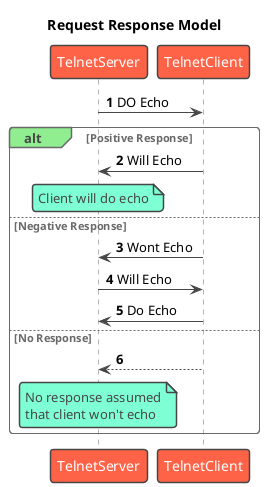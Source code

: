 @startuml "Request Response Model"
title "Request Response Model"
!theme vibrant
autonumber

participant TelnetServer as server
participant TelnetClient as client

server->client:DO Echo
alt#LightGreen Positive Response
    client->server:Will Echo
    note over server:Client will do echo
else Negative Response
    client->server:Wont Echo
    server->client:Will Echo
    client->server:Do Echo
else No Response
    client-->server
    note over server: No response assumed\nthat client won't echo
end

@enduml